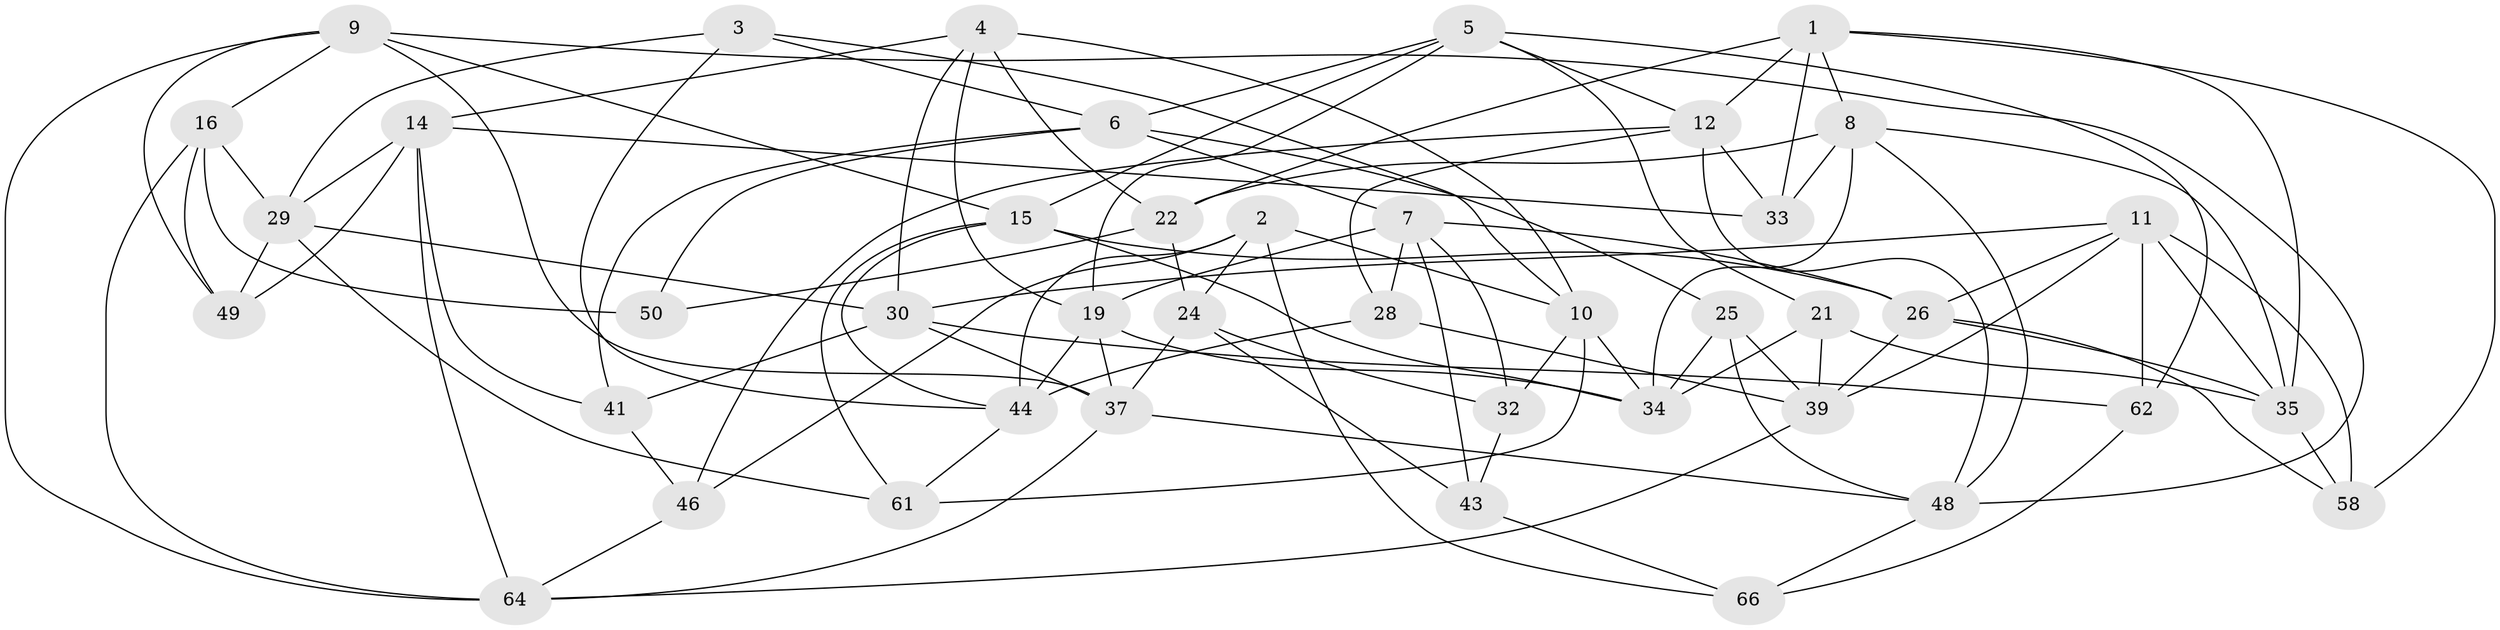 // Generated by graph-tools (version 1.1) at 2025/24/03/03/25 07:24:30]
// undirected, 42 vertices, 108 edges
graph export_dot {
graph [start="1"]
  node [color=gray90,style=filled];
  1 [super="+36"];
  2 [super="+59"];
  3;
  4 [super="+17"];
  5 [super="+40"];
  6 [super="+68"];
  7 [super="+63"];
  8 [super="+13"];
  9 [super="+54"];
  10 [super="+20"];
  11 [super="+38"];
  12 [super="+69"];
  14 [super="+23"];
  15 [super="+18"];
  16 [super="+31"];
  19 [super="+27"];
  21;
  22 [super="+53"];
  24 [super="+52"];
  25;
  26 [super="+47"];
  28;
  29 [super="+55"];
  30 [super="+42"];
  32;
  33;
  34 [super="+67"];
  35 [super="+60"];
  37 [super="+45"];
  39 [super="+56"];
  41;
  43;
  44 [super="+57"];
  46;
  48 [super="+51"];
  49;
  50;
  58;
  61;
  62;
  64 [super="+65"];
  66;
  1 -- 33;
  1 -- 12;
  1 -- 35;
  1 -- 8;
  1 -- 58;
  1 -- 22;
  2 -- 46;
  2 -- 10;
  2 -- 24 [weight=2];
  2 -- 66;
  2 -- 44;
  3 -- 29;
  3 -- 44;
  3 -- 6;
  3 -- 10;
  4 -- 30;
  4 -- 14;
  4 -- 19;
  4 -- 10;
  4 -- 22 [weight=2];
  5 -- 12;
  5 -- 6;
  5 -- 21;
  5 -- 62;
  5 -- 19;
  5 -- 15;
  6 -- 41;
  6 -- 50;
  6 -- 25;
  6 -- 7;
  7 -- 43;
  7 -- 28;
  7 -- 26;
  7 -- 32;
  7 -- 19;
  8 -- 35;
  8 -- 48;
  8 -- 33;
  8 -- 34;
  8 -- 22;
  9 -- 15;
  9 -- 37;
  9 -- 16;
  9 -- 48;
  9 -- 49;
  9 -- 64;
  10 -- 32;
  10 -- 61;
  10 -- 34;
  11 -- 58;
  11 -- 62;
  11 -- 30;
  11 -- 35;
  11 -- 26;
  11 -- 39;
  12 -- 28;
  12 -- 33;
  12 -- 46;
  12 -- 48;
  14 -- 29;
  14 -- 49;
  14 -- 64;
  14 -- 33;
  14 -- 41;
  15 -- 61;
  15 -- 26;
  15 -- 34;
  15 -- 44;
  16 -- 49;
  16 -- 50 [weight=2];
  16 -- 29;
  16 -- 64;
  19 -- 37;
  19 -- 34;
  19 -- 44;
  21 -- 34;
  21 -- 39;
  21 -- 35;
  22 -- 50;
  22 -- 24;
  24 -- 43;
  24 -- 32;
  24 -- 37;
  25 -- 39;
  25 -- 48;
  25 -- 34;
  26 -- 58;
  26 -- 35;
  26 -- 39;
  28 -- 44;
  28 -- 39;
  29 -- 61;
  29 -- 49;
  29 -- 30;
  30 -- 37;
  30 -- 62;
  30 -- 41;
  32 -- 43;
  35 -- 58;
  37 -- 64;
  37 -- 48;
  39 -- 64;
  41 -- 46;
  43 -- 66;
  44 -- 61;
  46 -- 64;
  48 -- 66;
  62 -- 66;
}
